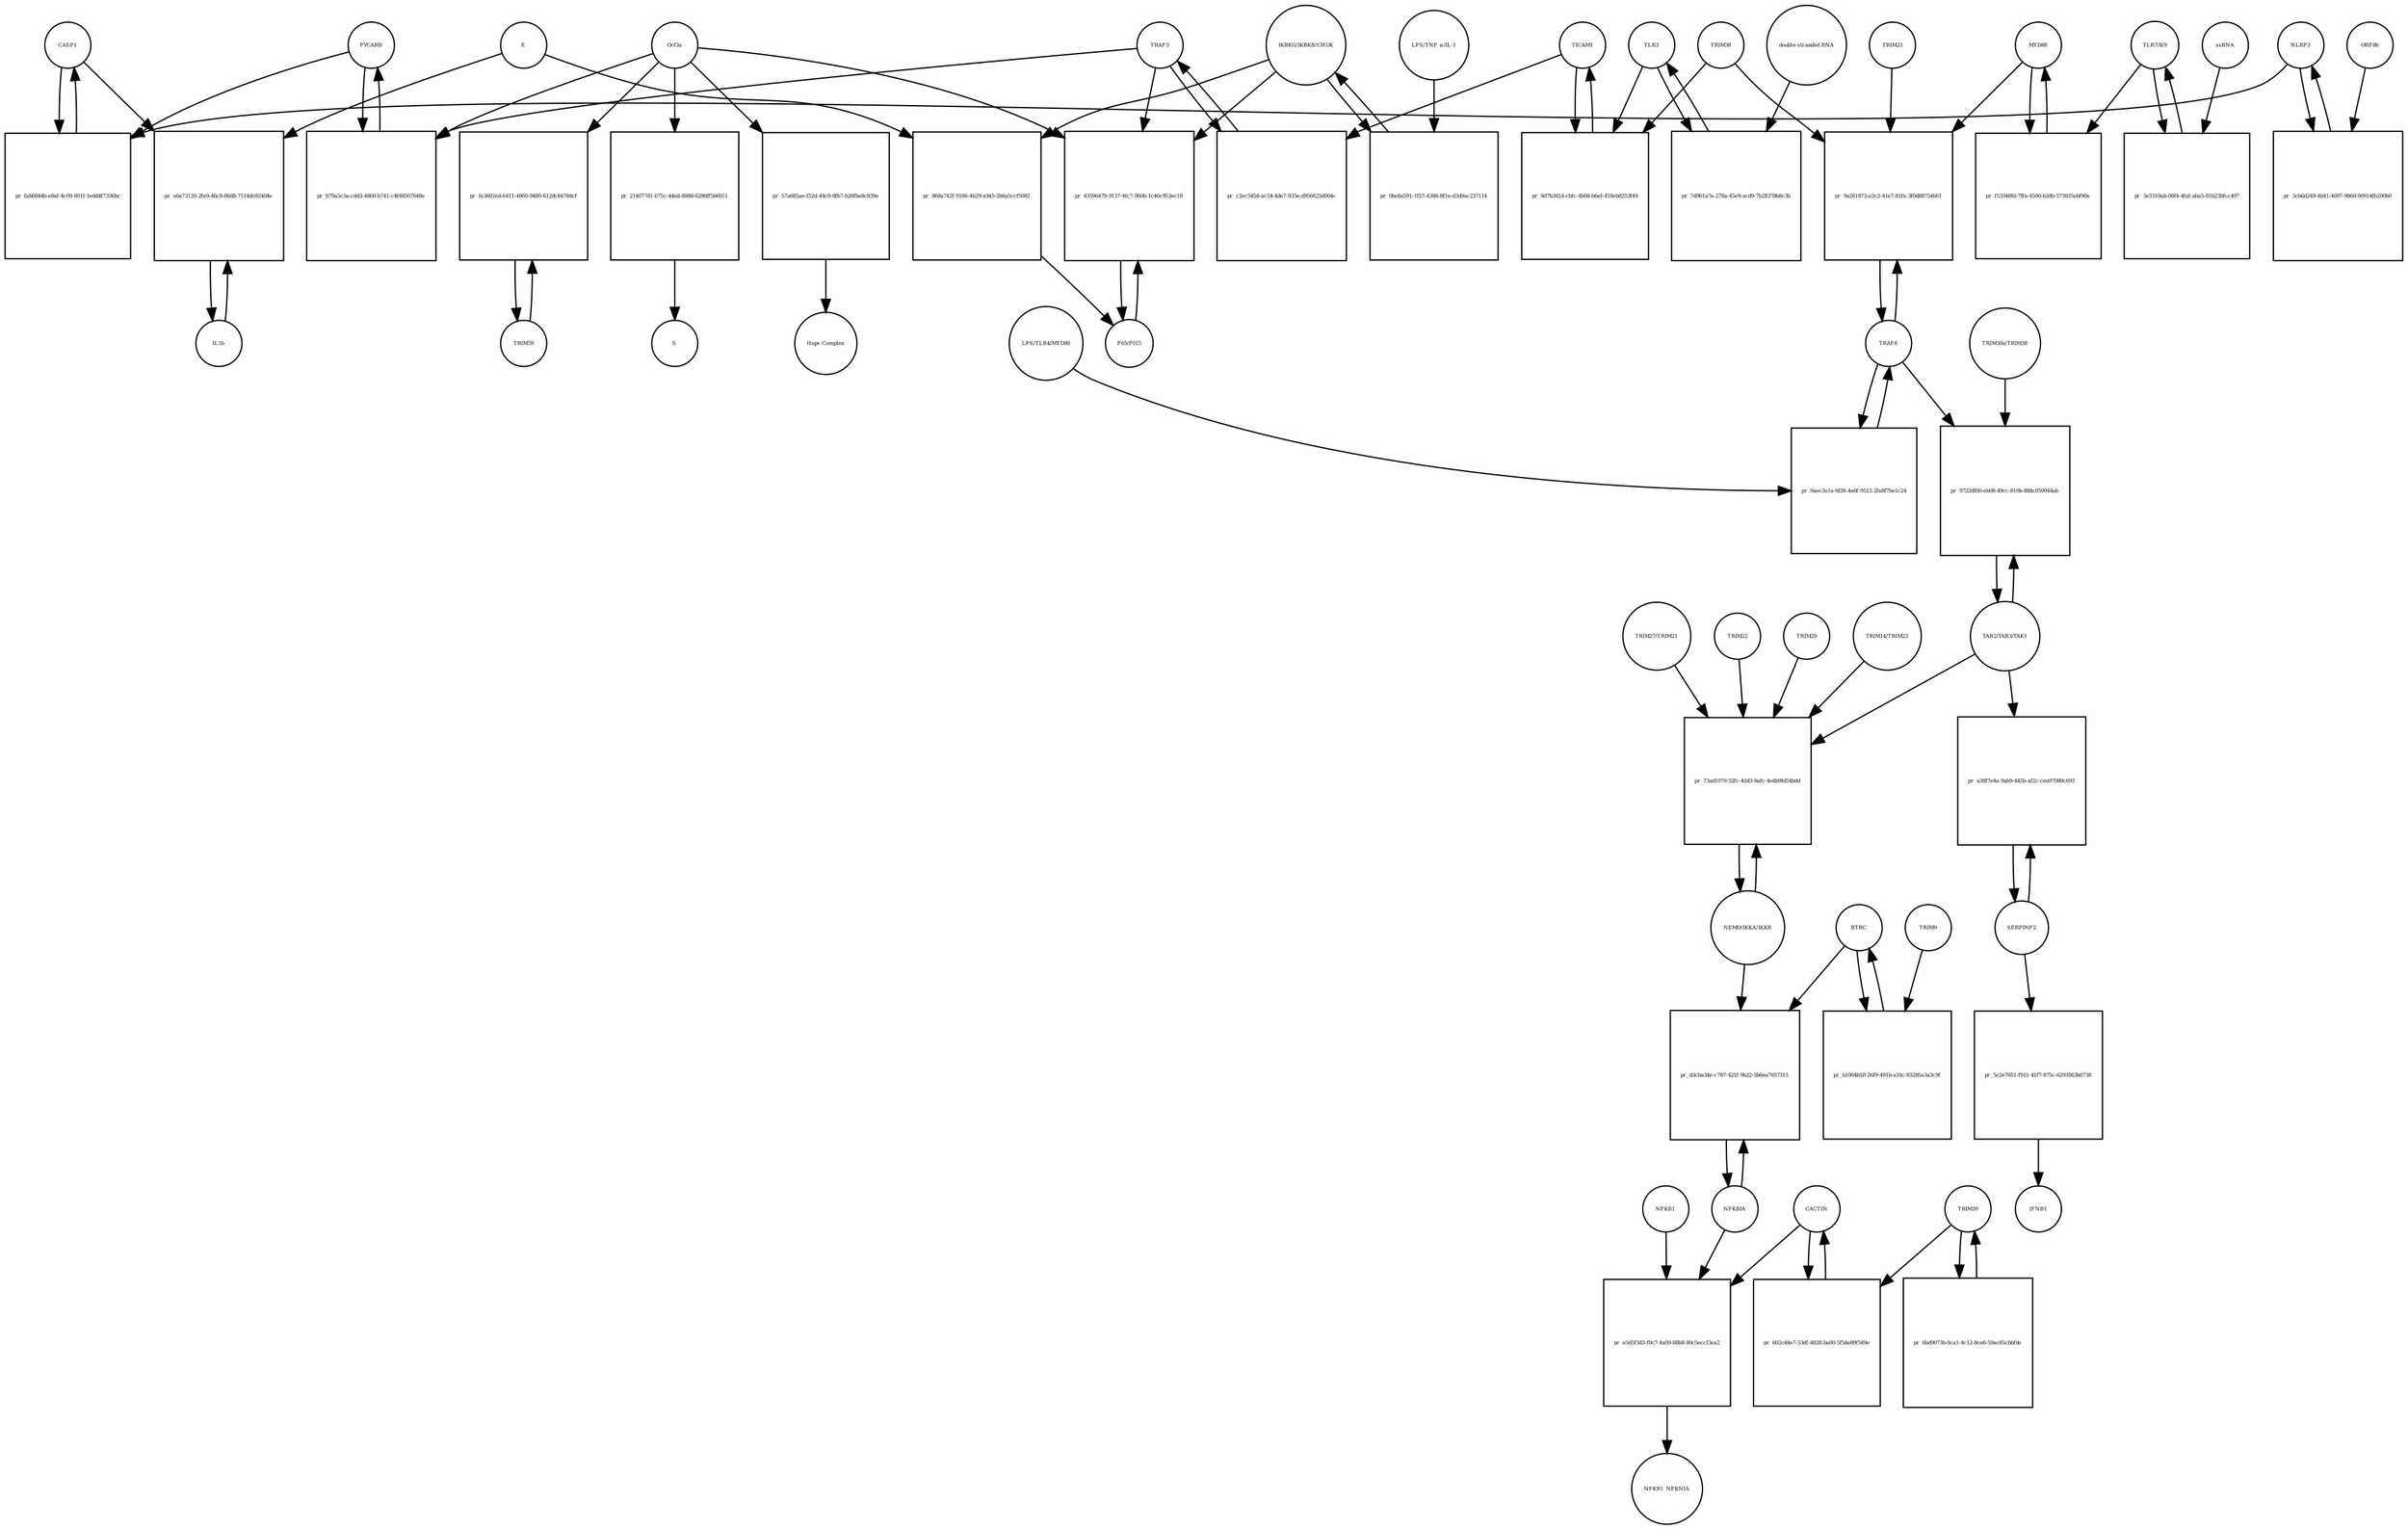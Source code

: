 strict digraph  {
CASP1 [annotation=urn_miriam_hgnc_1499, bipartite=0, cls=macromolecule, fontsize=4, label=CASP1, shape=circle];
"pr_fab6844b-e8af-4c09-801f-1edd4f7336bc" [annotation="", bipartite=1, cls=process, fontsize=4, label="pr_fab6844b-e8af-4c09-801f-1edd4f7336bc", shape=square];
PYCARD [annotation="", bipartite=0, cls="macromolecule multimer", fontsize=4, label=PYCARD, shape=circle];
NLRP3 [annotation="", bipartite=0, cls="macromolecule multimer", fontsize=4, label=NLRP3, shape=circle];
TRAF6 [annotation=urn_miriam_hgnc_12036, bipartite=0, cls=macromolecule, fontsize=4, label=TRAF6, shape=circle];
"pr_0aec3a1a-6f26-4a6f-9512-2fa8f7be1c24" [annotation="", bipartite=1, cls=process, fontsize=4, label="pr_0aec3a1a-6f26-4a6f-9512-2fa8f7be1c24", shape=square];
"LPS/TLR4/MYD88" [annotation="urn_miriam_hgnc_6121|urn_miriam_hgnc_11850|urn_miriam_hgnc_7562", bipartite=0, cls=complex, fontsize=4, label="LPS/TLR4/MYD88", shape=circle];
NFKBIA [annotation=urn_miriam_hgnc_7797, bipartite=0, cls=macromolecule, fontsize=4, label=NFKBIA, shape=circle];
"pr_d3cba34e-c787-421f-9b22-5b6ea7657315" [annotation="", bipartite=1, cls=process, fontsize=4, label="pr_d3cba34e-c787-421f-9b22-5b6ea7657315", shape=square];
BTRC [annotation=urn_miriam_hgnc_1144, bipartite=0, cls=macromolecule, fontsize=4, label=BTRC, shape=circle];
"NEMO/IKKA/IKKB" [annotation="urn_miriam_hgnc_5961|urn_miriam_hgnc_5960|urn_miriam_hgnc_1974", bipartite=0, cls=complex, fontsize=4, label="NEMO/IKKA/IKKB", shape=circle];
IL1b [annotation=urn_miriam_hgnc_5992, bipartite=0, cls=macromolecule, fontsize=4, label=IL1b, shape=circle];
"pr_a6e73120-2fe9-46c8-86d8-7114dc82404e" [annotation="", bipartite=1, cls=process, fontsize=4, label="pr_a6e73120-2fe9-46c8-86d8-7114dc82404e", shape=square];
E [annotation=urn_miriam_ncbiprotein_1796318600, bipartite=0, cls=macromolecule, fontsize=4, label=E, shape=circle];
SERPINF2 [annotation=urn_miriam_hgnc_9075, bipartite=0, cls=macromolecule, fontsize=4, label=SERPINF2, shape=circle];
"pr_5c2e7651-f911-41f7-875c-6293563b0738" [annotation="", bipartite=1, cls=process, fontsize=4, label="pr_5c2e7651-f911-41f7-875c-6293563b0738", shape=square];
IFNB1 [annotation=urn_miriam_pubmed_5434, bipartite=0, cls=macromolecule, fontsize=4, label=IFNB1, shape=circle];
TLR3 [annotation=urn_miriam_hgnc_11849, bipartite=0, cls=macromolecule, fontsize=4, label=TLR3, shape=circle];
"pr_7d961a7e-278a-45e9-acd9-7b28378b8c3b" [annotation="", bipartite=1, cls=process, fontsize=4, label="pr_7d961a7e-278a-45e9-acd9-7b28378b8c3b", shape=square];
"double-stranded RNA" [annotation="", bipartite=0, cls="nucleic acid feature", fontsize=4, label="double-stranded RNA", shape=circle];
TICAM1 [annotation=urn_miriam_hgnc_18348, bipartite=0, cls=macromolecule, fontsize=4, label=TICAM1, shape=circle];
"pr_8d7b3d1d-cbfc-4b08-b6ef-418ebd253f49" [annotation="", bipartite=1, cls=process, fontsize=4, label="pr_8d7b3d1d-cbfc-4b08-b6ef-418ebd253f49", shape=square];
TRIM38 [annotation=urn_miriam_hgnc_10059, bipartite=0, cls=macromolecule, fontsize=4, label=TRIM38, shape=circle];
TRIM59 [annotation="urn_miriam_pubmed_22588174|urn_miriam_hgnc_30834", bipartite=0, cls=macromolecule, fontsize=4, label=TRIM59, shape=circle];
"pr_fe3692ed-6411-4860-9480-612dc8478dcf" [annotation="", bipartite=1, cls=process, fontsize=4, label="pr_fe3692ed-6411-4860-9480-612dc8478dcf", shape=square];
Orf3a [annotation=urn_miriam_uniprot_P0DTC3, bipartite=0, cls=macromolecule, fontsize=4, label=Orf3a, shape=circle];
"TLR7/8/9" [annotation="urn_miriam_hgnc_15633|urn_miriam_hgnc_15632|urn_miriam_hgnc_15631", bipartite=0, cls=complex, fontsize=4, label="TLR7/8/9", shape=circle];
"pr_3e3310ab-06f4-4faf-aba5-81b23bfcc497" [annotation="", bipartite=1, cls=process, fontsize=4, label="pr_3e3310ab-06f4-4faf-aba5-81b23bfcc497", shape=square];
ssRNA [annotation="", bipartite=0, cls="nucleic acid feature", fontsize=4, label=ssRNA, shape=circle];
MYD88 [annotation=urn_miriam_hgnc_7562, bipartite=0, cls=macromolecule, fontsize=4, label=MYD88, shape=circle];
"pr_f53348fd-7ffa-4500-b2db-573835ebf90a" [annotation="", bipartite=1, cls=process, fontsize=4, label="pr_f53348fd-7ffa-4500-b2db-573835ebf90a", shape=square];
"pr_9a261873-e2c2-41e7-81fa-3f0d88754661" [annotation="", bipartite=1, cls=process, fontsize=4, label="pr_9a261873-e2c2-41e7-81fa-3f0d88754661", shape=square];
TRIM23 [annotation=urn_miriam_hgnc_660, bipartite=0, cls=macromolecule, fontsize=4, label=TRIM23, shape=circle];
"TAB2/TAB3/TAK1" [annotation="urn_miriam_hgnc_17075|urn_miriam_hgnc_30681|urn_miriam_hgnc_6859", bipartite=0, cls=complex, fontsize=4, label="TAB2/TAB3/TAK1", shape=circle];
"pr_9722df00-eb08-49cc-810b-884c059944ab" [annotation="", bipartite=1, cls=process, fontsize=4, label="pr_9722df00-eb08-49cc-810b-884c059944ab", shape=square];
"TRIM30a/TRIM38" [annotation="urn_miriam_hgnc_10059|urn_miriam_uniprot_P15533", bipartite=0, cls=complex, fontsize=4, label="TRIM30a/TRIM38", shape=circle];
"pr_73ad1070-32fc-42d3-8afc-4e4b9fd54bdd" [annotation="", bipartite=1, cls=process, fontsize=4, label="pr_73ad1070-32fc-42d3-8afc-4e4b9fd54bdd", shape=square];
TRIM22 [annotation=urn_miriam_hgnc_16379, bipartite=0, cls=macromolecule, fontsize=4, label=TRIM22, shape=circle];
TRIM29 [annotation=urn_miriam_hgnc_17274, bipartite=0, cls=macromolecule, fontsize=4, label=TRIM29, shape=circle];
"TRIM14/TRIM23" [annotation="urn_miriam_hgnc_16283|urn_miriam_hgnc_660", bipartite=0, cls=complex, fontsize=4, label="TRIM14/TRIM23", shape=circle];
"TRIM27/TRIM21" [annotation="urn_miriam_hgnc_9975|urn_miriam_hgnc_11312", bipartite=0, cls=complex, fontsize=4, label="TRIM27/TRIM21", shape=circle];
"pr_a38f7e4a-9ab9-445b-af2c-cea97080c693" [annotation="", bipartite=1, cls=process, fontsize=4, label="pr_a38f7e4a-9ab9-445b-af2c-cea97080c693", shape=square];
TRAF3 [annotation=urn_miriam_hgnc_12033, bipartite=0, cls=macromolecule, fontsize=4, label=TRAF3, shape=circle];
"pr_c2ec5454-ac54-4de7-935e-d956625d004c" [annotation="", bipartite=1, cls=process, fontsize=4, label="pr_c2ec5454-ac54-4de7-935e-d956625d004c", shape=square];
NFKB1 [annotation=urn_miriam_hgnc_7794, bipartite=0, cls=macromolecule, fontsize=4, label=NFKB1, shape=circle];
"pr_e5d5f3d3-f0c7-4a09-88b8-80c5eccf3ea2" [annotation="", bipartite=1, cls=process, fontsize=4, label="pr_e5d5f3d3-f0c7-4a09-88b8-80c5eccf3ea2", shape=square];
NFKB1_NFKNIA [annotation="", bipartite=0, cls=complex, fontsize=4, label=NFKB1_NFKNIA, shape=circle];
CACTIN [annotation=urn_miriam_hgnc_29938, bipartite=0, cls=macromolecule, fontsize=4, label=CACTIN, shape=circle];
"IKBKG/IKBKB/CHUK" [annotation="urn_miriam_hgnc_5961|urn_miriam_hgnc_5960|urn_miriam_hgnc_1974", bipartite=0, cls=complex, fontsize=4, label="IKBKG/IKBKB/CHUK", shape=circle];
"pr_0be8a591-1f27-4386-8f1e-d3d9ac237114" [annotation="", bipartite=1, cls=process, fontsize=4, label="pr_0be8a591-1f27-4386-8f1e-d3d9ac237114", shape=square];
"LPS/TNF α/IL-1" [annotation="urn_miriam_hgnc_6121|urn_miriam_hgnc_11916|urn_miriam_hgnc_5991", bipartite=0, cls=complex, fontsize=4, label="LPS/TNF α/IL-1", shape=circle];
"pr_214077d1-675c-44ed-8888-6286ff5b6b51" [annotation="", bipartite=1, cls=process, fontsize=4, label="pr_214077d1-675c-44ed-8888-6286ff5b6b51", shape=square];
S [annotation=urn_miriam_uniprot_P0DTC2, bipartite=0, cls=macromolecule, fontsize=4, label=S, shape=circle];
"P65/P015" [annotation="urn_miriam_hgnc_9955|urn_miriam_hgnc_7794", bipartite=0, cls=complex, fontsize=4, label="P65/P015", shape=circle];
"pr_43596479-9137-4fc7-960b-1c46c953ec18" [annotation="", bipartite=1, cls=process, fontsize=4, label="pr_43596479-9137-4fc7-960b-1c46c953ec18", shape=square];
"pr_b79a5c3a-cdd3-4860-b741-c4f48507648e" [annotation="", bipartite=1, cls=process, fontsize=4, label="pr_b79a5c3a-cdd3-4860-b741-c4f48507648e", shape=square];
"pr_3cb6d249-4b41-4697-9860-90914fb200b0" [annotation="", bipartite=1, cls=process, fontsize=4, label="pr_3cb6d249-4b41-4697-9860-90914fb200b0", shape=square];
ORF8b [annotation=urn_miriam_ncbiprotein_BCD58760, bipartite=0, cls=macromolecule, fontsize=4, label=ORF8b, shape=circle];
"pr_b1004b50-26f9-491b-a16c-83285a3a3c9f" [annotation="", bipartite=1, cls=process, fontsize=4, label="pr_b1004b50-26f9-491b-a16c-83285a3a3c9f", shape=square];
TRIM9 [annotation=urn_miriam_hgnc_16288, bipartite=0, cls=macromolecule, fontsize=4, label=TRIM9, shape=circle];
"pr_868a742f-9186-4b29-a945-2b6a5ccf5082" [annotation="", bipartite=1, cls=process, fontsize=4, label="pr_868a742f-9186-4b29-a945-2b6a5ccf5082", shape=square];
"pr_602c44e7-53df-4828-ba00-5f54e89f549e" [annotation="", bipartite=1, cls=process, fontsize=4, label="pr_602c44e7-53df-4828-ba00-5f54e89f549e", shape=square];
TRIM39 [annotation=urn_miriam_hgnc_10065, bipartite=0, cls=macromolecule, fontsize=4, label=TRIM39, shape=circle];
"pr_6bd9073b-0ca1-4c12-8ce6-59ac85cbbfde" [annotation="", bipartite=1, cls=process, fontsize=4, label="pr_6bd9073b-0ca1-4c12-8ce6-59ac85cbbfde", shape=square];
"pr_57a685ae-f52d-44c0-8fb7-b26fba8c839e" [annotation="", bipartite=1, cls=process, fontsize=4, label="pr_57a685ae-f52d-44c0-8fb7-b26fba8c839e", shape=square];
"Hops Complex" [annotation="urn_miriam_uniprot_J9TC74|urn_miriam_hgnc_14583|urn_miriam_hgnc_20593|urn_miriam_hgnc_24048|urn_miriam_hgnc_5013|urn_miriam_hgnc_20266", bipartite=0, cls=complex, fontsize=4, label="Hops Complex", shape=circle];
CASP1 -> "pr_fab6844b-e8af-4c09-801f-1edd4f7336bc"  [annotation="", interaction_type=consumption];
CASP1 -> "pr_a6e73120-2fe9-46c8-86d8-7114dc82404e"  [annotation=urn_miriam_pubmed_31034780, interaction_type=catalysis];
"pr_fab6844b-e8af-4c09-801f-1edd4f7336bc" -> CASP1  [annotation="", interaction_type=production];
PYCARD -> "pr_fab6844b-e8af-4c09-801f-1edd4f7336bc"  [annotation="", interaction_type=consumption];
PYCARD -> "pr_b79a5c3a-cdd3-4860-b741-c4f48507648e"  [annotation="", interaction_type=consumption];
NLRP3 -> "pr_fab6844b-e8af-4c09-801f-1edd4f7336bc"  [annotation="", interaction_type=consumption];
NLRP3 -> "pr_3cb6d249-4b41-4697-9860-90914fb200b0"  [annotation="", interaction_type=consumption];
TRAF6 -> "pr_0aec3a1a-6f26-4a6f-9512-2fa8f7be1c24"  [annotation="", interaction_type=consumption];
TRAF6 -> "pr_9a261873-e2c2-41e7-81fa-3f0d88754661"  [annotation="", interaction_type=consumption];
TRAF6 -> "pr_9722df00-eb08-49cc-810b-884c059944ab"  [annotation="urn_miriam_pubmed_23758787|urn_miriam_pubmed_25172371|urn_miriam_pubmed_18345001", interaction_type="necessary stimulation"];
"pr_0aec3a1a-6f26-4a6f-9512-2fa8f7be1c24" -> TRAF6  [annotation="", interaction_type=production];
"LPS/TLR4/MYD88" -> "pr_0aec3a1a-6f26-4a6f-9512-2fa8f7be1c24"  [annotation=urn_miriam_pubmed_23758787, interaction_type=catalysis];
NFKBIA -> "pr_d3cba34e-c787-421f-9b22-5b6ea7657315"  [annotation="", interaction_type=consumption];
NFKBIA -> "pr_e5d5f3d3-f0c7-4a09-88b8-80c5eccf3ea2"  [annotation="", interaction_type=consumption];
"pr_d3cba34e-c787-421f-9b22-5b6ea7657315" -> NFKBIA  [annotation="", interaction_type=production];
BTRC -> "pr_d3cba34e-c787-421f-9b22-5b6ea7657315"  [annotation=urn_miriam_pubmed_21135871, interaction_type=catalysis];
BTRC -> "pr_b1004b50-26f9-491b-a16c-83285a3a3c9f"  [annotation="", interaction_type=consumption];
"NEMO/IKKA/IKKB" -> "pr_d3cba34e-c787-421f-9b22-5b6ea7657315"  [annotation=urn_miriam_pubmed_21135871, interaction_type=catalysis];
"NEMO/IKKA/IKKB" -> "pr_73ad1070-32fc-42d3-8afc-4e4b9fd54bdd"  [annotation="", interaction_type=consumption];
IL1b -> "pr_a6e73120-2fe9-46c8-86d8-7114dc82404e"  [annotation="", interaction_type=consumption];
"pr_a6e73120-2fe9-46c8-86d8-7114dc82404e" -> IL1b  [annotation="", interaction_type=production];
E -> "pr_a6e73120-2fe9-46c8-86d8-7114dc82404e"  [annotation=urn_miriam_pubmed_31034780, interaction_type=catalysis];
E -> "pr_868a742f-9186-4b29-a945-2b6a5ccf5082"  [annotation="urn_miriam_pubmed_32172672|urn_miriam_taxonomy_2697049", interaction_type="necessary stimulation"];
SERPINF2 -> "pr_5c2e7651-f911-41f7-875c-6293563b0738"  [annotation="", interaction_type=consumption];
SERPINF2 -> "pr_a38f7e4a-9ab9-445b-af2c-cea97080c693"  [annotation="", interaction_type=consumption];
"pr_5c2e7651-f911-41f7-875c-6293563b0738" -> IFNB1  [annotation="", interaction_type=production];
TLR3 -> "pr_7d961a7e-278a-45e9-acd9-7b28378b8c3b"  [annotation="", interaction_type=consumption];
TLR3 -> "pr_8d7b3d1d-cbfc-4b08-b6ef-418ebd253f49"  [annotation="urn_miriam_pubmed_23758787|urn_miriam_pubmed_22539786", interaction_type="necessary stimulation"];
"pr_7d961a7e-278a-45e9-acd9-7b28378b8c3b" -> TLR3  [annotation="", interaction_type=production];
"double-stranded RNA" -> "pr_7d961a7e-278a-45e9-acd9-7b28378b8c3b"  [annotation=urn_miriam_pubmed_23758787, interaction_type="necessary stimulation"];
TICAM1 -> "pr_8d7b3d1d-cbfc-4b08-b6ef-418ebd253f49"  [annotation="", interaction_type=consumption];
TICAM1 -> "pr_c2ec5454-ac54-4de7-935e-d956625d004c"  [annotation=urn_miriam_pubmed_28829373, interaction_type="necessary stimulation"];
"pr_8d7b3d1d-cbfc-4b08-b6ef-418ebd253f49" -> TICAM1  [annotation="", interaction_type=production];
TRIM38 -> "pr_8d7b3d1d-cbfc-4b08-b6ef-418ebd253f49"  [annotation="urn_miriam_pubmed_23758787|urn_miriam_pubmed_22539786", interaction_type=inhibition];
TRIM38 -> "pr_9a261873-e2c2-41e7-81fa-3f0d88754661"  [annotation="urn_miriam_pubmed_15361868|urn_miriam_pubmed_22539786|urn_miriam_pubmed_20724660", interaction_type=inhibition];
TRIM59 -> "pr_fe3692ed-6411-4860-9480-612dc8478dcf"  [annotation="", interaction_type=consumption];
"pr_fe3692ed-6411-4860-9480-612dc8478dcf" -> TRIM59  [annotation="", interaction_type=production];
Orf3a -> "pr_fe3692ed-6411-4860-9480-612dc8478dcf"  [annotation=urn_miriam_pubmed_28829373, interaction_type="necessary stimulation"];
Orf3a -> "pr_214077d1-675c-44ed-8888-6286ff5b6b51"  [annotation=urn_miriam_pubmed_32172672, interaction_type="necessary stimulation"];
Orf3a -> "pr_43596479-9137-4fc7-960b-1c46c953ec18"  [annotation="urn_miriam_pubmed_31034780|urn_miriam_pubmed_32172672", interaction_type="necessary stimulation"];
Orf3a -> "pr_b79a5c3a-cdd3-4860-b741-c4f48507648e"  [annotation=urn_miriam_pubmed_32172672, interaction_type="necessary stimulation"];
Orf3a -> "pr_57a685ae-f52d-44c0-8fb7-b26fba8c839e"  [annotation="urn_miriam_pubmed_15316659|urn_miriam_pubmed_17715238|urn_miriam_pubmed_25375324|urn_miriam_pubmed_19590927", interaction_type="necessary stimulation"];
"TLR7/8/9" -> "pr_3e3310ab-06f4-4faf-aba5-81b23bfcc497"  [annotation="", interaction_type=consumption];
"TLR7/8/9" -> "pr_f53348fd-7ffa-4500-b2db-573835ebf90a"  [annotation=urn_miriam_pubmed_15361868, interaction_type="necessary stimulation"];
"pr_3e3310ab-06f4-4faf-aba5-81b23bfcc497" -> "TLR7/8/9"  [annotation="", interaction_type=production];
ssRNA -> "pr_3e3310ab-06f4-4faf-aba5-81b23bfcc497"  [annotation=urn_miriam_pubmed_21782231, interaction_type="necessary stimulation"];
MYD88 -> "pr_f53348fd-7ffa-4500-b2db-573835ebf90a"  [annotation="", interaction_type=consumption];
MYD88 -> "pr_9a261873-e2c2-41e7-81fa-3f0d88754661"  [annotation="urn_miriam_pubmed_15361868|urn_miriam_pubmed_22539786|urn_miriam_pubmed_20724660", interaction_type="necessary stimulation"];
"pr_f53348fd-7ffa-4500-b2db-573835ebf90a" -> MYD88  [annotation="", interaction_type=production];
"pr_9a261873-e2c2-41e7-81fa-3f0d88754661" -> TRAF6  [annotation="", interaction_type=production];
TRIM23 -> "pr_9a261873-e2c2-41e7-81fa-3f0d88754661"  [annotation="urn_miriam_pubmed_15361868|urn_miriam_pubmed_22539786|urn_miriam_pubmed_20724660", interaction_type="necessary stimulation"];
"TAB2/TAB3/TAK1" -> "pr_9722df00-eb08-49cc-810b-884c059944ab"  [annotation="", interaction_type=consumption];
"TAB2/TAB3/TAK1" -> "pr_73ad1070-32fc-42d3-8afc-4e4b9fd54bdd"  [annotation="urn_miriam_pubmed_23758787|urn_miriam_pubmed_23408607|urn_miriam_pubmed_26358190|urn_miriam_pubmed_27695001|urn_miriam_pubmed_24379373|urn_miriam_pubmed_20724660", interaction_type="necessary stimulation"];
"TAB2/TAB3/TAK1" -> "pr_a38f7e4a-9ab9-445b-af2c-cea97080c693"  [annotation=urn_miriam_pubmed_17706453, interaction_type="necessary stimulation"];
"pr_9722df00-eb08-49cc-810b-884c059944ab" -> "TAB2/TAB3/TAK1"  [annotation="", interaction_type=production];
"TRIM30a/TRIM38" -> "pr_9722df00-eb08-49cc-810b-884c059944ab"  [annotation="urn_miriam_pubmed_23758787|urn_miriam_pubmed_25172371|urn_miriam_pubmed_18345001", interaction_type=inhibition];
"pr_73ad1070-32fc-42d3-8afc-4e4b9fd54bdd" -> "NEMO/IKKA/IKKB"  [annotation="", interaction_type=production];
TRIM22 -> "pr_73ad1070-32fc-42d3-8afc-4e4b9fd54bdd"  [annotation="urn_miriam_pubmed_23758787|urn_miriam_pubmed_23408607|urn_miriam_pubmed_26358190|urn_miriam_pubmed_27695001|urn_miriam_pubmed_24379373|urn_miriam_pubmed_20724660", interaction_type=inhibition];
TRIM29 -> "pr_73ad1070-32fc-42d3-8afc-4e4b9fd54bdd"  [annotation="urn_miriam_pubmed_23758787|urn_miriam_pubmed_23408607|urn_miriam_pubmed_26358190|urn_miriam_pubmed_27695001|urn_miriam_pubmed_24379373|urn_miriam_pubmed_20724660", interaction_type=inhibition];
"TRIM14/TRIM23" -> "pr_73ad1070-32fc-42d3-8afc-4e4b9fd54bdd"  [annotation="urn_miriam_pubmed_23758787|urn_miriam_pubmed_23408607|urn_miriam_pubmed_26358190|urn_miriam_pubmed_27695001|urn_miriam_pubmed_24379373|urn_miriam_pubmed_20724660", interaction_type="necessary stimulation"];
"TRIM27/TRIM21" -> "pr_73ad1070-32fc-42d3-8afc-4e4b9fd54bdd"  [annotation="urn_miriam_pubmed_23758787|urn_miriam_pubmed_23408607|urn_miriam_pubmed_26358190|urn_miriam_pubmed_27695001|urn_miriam_pubmed_24379373|urn_miriam_pubmed_20724660", interaction_type=inhibition];
"pr_a38f7e4a-9ab9-445b-af2c-cea97080c693" -> SERPINF2  [annotation="", interaction_type=production];
TRAF3 -> "pr_c2ec5454-ac54-4de7-935e-d956625d004c"  [annotation="", interaction_type=consumption];
TRAF3 -> "pr_43596479-9137-4fc7-960b-1c46c953ec18"  [annotation="urn_miriam_pubmed_31034780|urn_miriam_pubmed_32172672", interaction_type=catalysis];
TRAF3 -> "pr_b79a5c3a-cdd3-4860-b741-c4f48507648e"  [annotation=urn_miriam_pubmed_32172672, interaction_type=catalysis];
"pr_c2ec5454-ac54-4de7-935e-d956625d004c" -> TRAF3  [annotation="", interaction_type=production];
NFKB1 -> "pr_e5d5f3d3-f0c7-4a09-88b8-80c5eccf3ea2"  [annotation="", interaction_type=consumption];
"pr_e5d5f3d3-f0c7-4a09-88b8-80c5eccf3ea2" -> NFKB1_NFKNIA  [annotation="", interaction_type=production];
CACTIN -> "pr_e5d5f3d3-f0c7-4a09-88b8-80c5eccf3ea2"  [annotation=urn_miriam_pubmed_26999213, interaction_type=inhibition];
CACTIN -> "pr_602c44e7-53df-4828-ba00-5f54e89f549e"  [annotation="", interaction_type=consumption];
"IKBKG/IKBKB/CHUK" -> "pr_0be8a591-1f27-4386-8f1e-d3d9ac237114"  [annotation="", interaction_type=consumption];
"IKBKG/IKBKB/CHUK" -> "pr_43596479-9137-4fc7-960b-1c46c953ec18"  [annotation="urn_miriam_pubmed_31034780|urn_miriam_pubmed_32172672", interaction_type=catalysis];
"IKBKG/IKBKB/CHUK" -> "pr_868a742f-9186-4b29-a945-2b6a5ccf5082"  [annotation="", interaction_type=consumption];
"pr_0be8a591-1f27-4386-8f1e-d3d9ac237114" -> "IKBKG/IKBKB/CHUK"  [annotation="", interaction_type=production];
"LPS/TNF α/IL-1" -> "pr_0be8a591-1f27-4386-8f1e-d3d9ac237114"  [annotation="urn_miriam_pubmed_32172672|urn_miriam_taxonomy_2697049", interaction_type=catalysis];
"pr_214077d1-675c-44ed-8888-6286ff5b6b51" -> S  [annotation="", interaction_type=production];
"P65/P015" -> "pr_43596479-9137-4fc7-960b-1c46c953ec18"  [annotation="", interaction_type=consumption];
"pr_43596479-9137-4fc7-960b-1c46c953ec18" -> "P65/P015"  [annotation="", interaction_type=production];
"pr_b79a5c3a-cdd3-4860-b741-c4f48507648e" -> PYCARD  [annotation="", interaction_type=production];
"pr_3cb6d249-4b41-4697-9860-90914fb200b0" -> NLRP3  [annotation="", interaction_type=production];
ORF8b -> "pr_3cb6d249-4b41-4697-9860-90914fb200b0"  [annotation=urn_miriam_pubmed_32172672, interaction_type="necessary stimulation"];
"pr_b1004b50-26f9-491b-a16c-83285a3a3c9f" -> BTRC  [annotation="", interaction_type=production];
TRIM9 -> "pr_b1004b50-26f9-491b-a16c-83285a3a3c9f"  [annotation=urn_miriam_pubmed_21135871, interaction_type=inhibition];
"pr_868a742f-9186-4b29-a945-2b6a5ccf5082" -> "P65/P015"  [annotation="", interaction_type=production];
"pr_602c44e7-53df-4828-ba00-5f54e89f549e" -> CACTIN  [annotation="", interaction_type=production];
TRIM39 -> "pr_602c44e7-53df-4828-ba00-5f54e89f549e"  [annotation=urn_miriam_pubmed_26999213, interaction_type="necessary stimulation"];
TRIM39 -> "pr_6bd9073b-0ca1-4c12-8ce6-59ac85cbbfde"  [annotation="", interaction_type=consumption];
"pr_6bd9073b-0ca1-4c12-8ce6-59ac85cbbfde" -> TRIM39  [annotation="", interaction_type=production];
"pr_57a685ae-f52d-44c0-8fb7-b26fba8c839e" -> "Hops Complex"  [annotation="", interaction_type=production];
}
